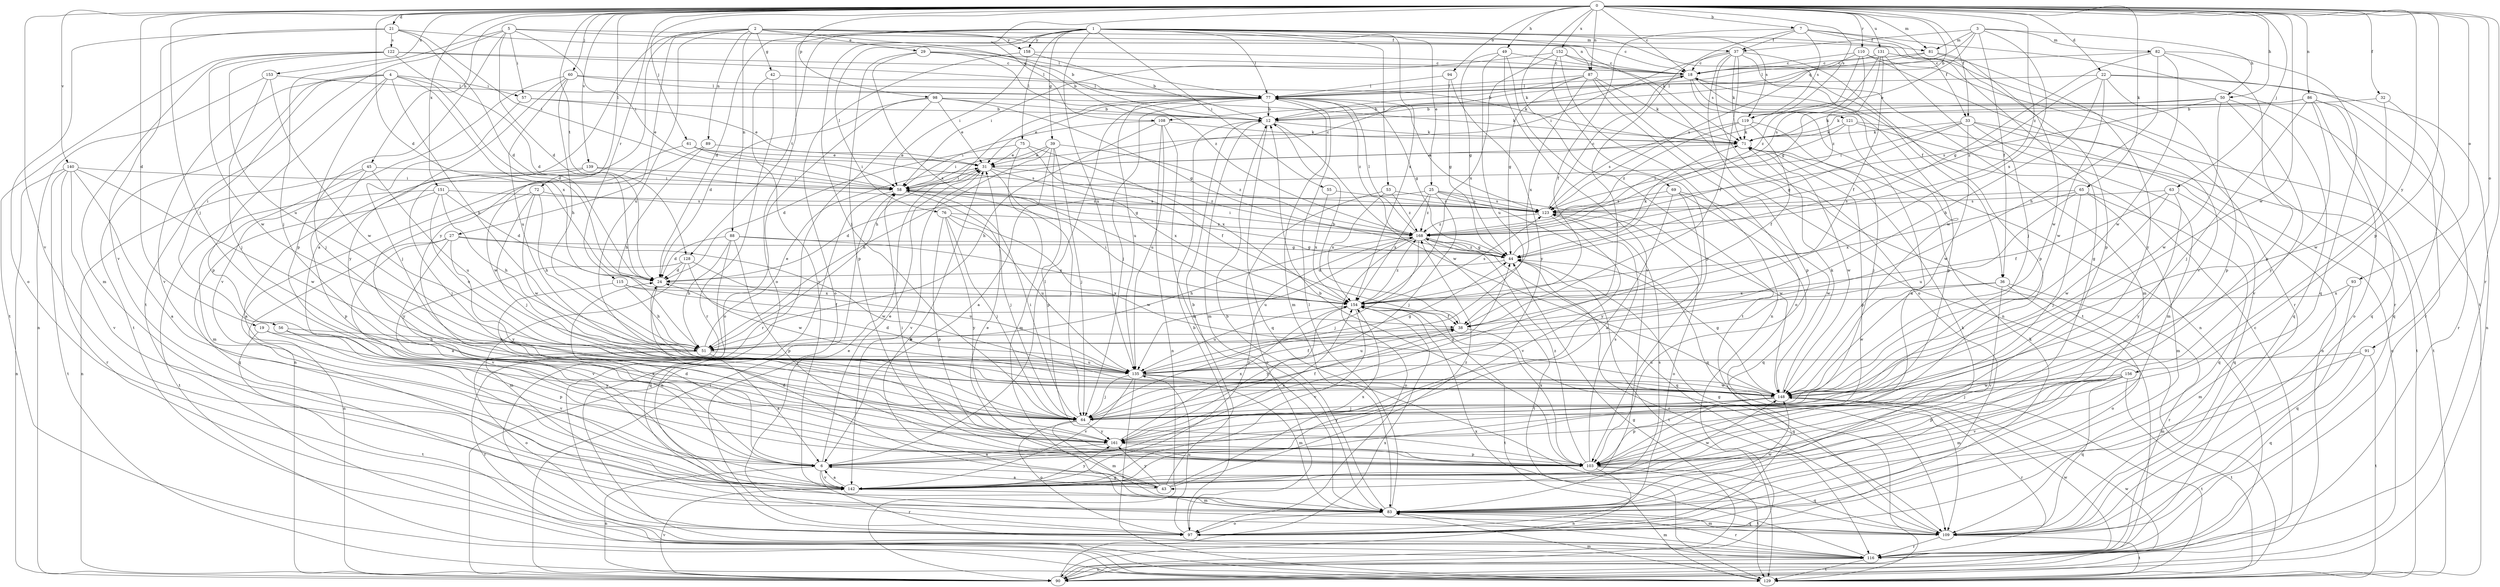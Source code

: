 strict digraph  {
0;
1;
2;
3;
4;
5;
6;
7;
12;
18;
19;
21;
22;
24;
25;
27;
29;
31;
32;
33;
36;
37;
38;
39;
42;
43;
44;
45;
49;
50;
51;
53;
55;
56;
57;
58;
60;
61;
63;
64;
65;
69;
71;
72;
75;
76;
77;
81;
82;
83;
86;
87;
88;
89;
90;
91;
93;
94;
97;
98;
103;
108;
109;
110;
115;
116;
119;
121;
122;
123;
128;
129;
131;
135;
139;
140;
142;
148;
151;
152;
153;
154;
156;
158;
161;
168;
0 -> 7  [label=b];
0 -> 12  [label=b];
0 -> 18  [label=c];
0 -> 19  [label=d];
0 -> 21  [label=d];
0 -> 22  [label=d];
0 -> 24  [label=d];
0 -> 32  [label=f];
0 -> 33  [label=f];
0 -> 45  [label=h];
0 -> 49  [label=h];
0 -> 50  [label=h];
0 -> 60  [label=j];
0 -> 61  [label=j];
0 -> 63  [label=j];
0 -> 64  [label=j];
0 -> 65  [label=k];
0 -> 69  [label=k];
0 -> 72  [label=l];
0 -> 81  [label=m];
0 -> 86  [label=n];
0 -> 87  [label=n];
0 -> 91  [label=o];
0 -> 93  [label=o];
0 -> 94  [label=o];
0 -> 98  [label=p];
0 -> 103  [label=p];
0 -> 108  [label=q];
0 -> 110  [label=r];
0 -> 115  [label=r];
0 -> 116  [label=r];
0 -> 119  [label=s];
0 -> 128  [label=t];
0 -> 131  [label=u];
0 -> 139  [label=v];
0 -> 140  [label=v];
0 -> 142  [label=v];
0 -> 148  [label=w];
0 -> 151  [label=x];
0 -> 152  [label=x];
0 -> 153  [label=x];
0 -> 156  [label=y];
0 -> 168  [label=z];
1 -> 24  [label=d];
1 -> 25  [label=e];
1 -> 33  [label=f];
1 -> 36  [label=f];
1 -> 39  [label=g];
1 -> 53  [label=i];
1 -> 55  [label=i];
1 -> 64  [label=j];
1 -> 71  [label=k];
1 -> 75  [label=l];
1 -> 76  [label=l];
1 -> 77  [label=l];
1 -> 97  [label=o];
1 -> 119  [label=s];
1 -> 128  [label=t];
1 -> 135  [label=u];
1 -> 154  [label=x];
1 -> 158  [label=y];
2 -> 6  [label=a];
2 -> 12  [label=b];
2 -> 27  [label=e];
2 -> 29  [label=e];
2 -> 42  [label=g];
2 -> 81  [label=m];
2 -> 87  [label=n];
2 -> 88  [label=n];
2 -> 89  [label=n];
2 -> 135  [label=u];
2 -> 158  [label=y];
2 -> 161  [label=y];
3 -> 31  [label=e];
3 -> 36  [label=f];
3 -> 37  [label=f];
3 -> 50  [label=h];
3 -> 81  [label=m];
3 -> 82  [label=m];
3 -> 108  [label=q];
3 -> 154  [label=x];
4 -> 24  [label=d];
4 -> 51  [label=h];
4 -> 56  [label=i];
4 -> 57  [label=i];
4 -> 64  [label=j];
4 -> 103  [label=p];
4 -> 129  [label=t];
4 -> 142  [label=v];
4 -> 154  [label=x];
5 -> 18  [label=c];
5 -> 24  [label=d];
5 -> 37  [label=f];
5 -> 57  [label=i];
5 -> 58  [label=i];
5 -> 64  [label=j];
5 -> 103  [label=p];
5 -> 129  [label=t];
6 -> 24  [label=d];
6 -> 31  [label=e];
6 -> 43  [label=g];
6 -> 77  [label=l];
6 -> 90  [label=n];
6 -> 116  [label=r];
6 -> 142  [label=v];
6 -> 154  [label=x];
7 -> 37  [label=f];
7 -> 38  [label=f];
7 -> 43  [label=g];
7 -> 64  [label=j];
7 -> 103  [label=p];
7 -> 119  [label=s];
7 -> 129  [label=t];
12 -> 71  [label=k];
12 -> 83  [label=m];
12 -> 109  [label=q];
12 -> 148  [label=w];
18 -> 77  [label=l];
18 -> 83  [label=m];
18 -> 90  [label=n];
18 -> 103  [label=p];
18 -> 121  [label=s];
19 -> 51  [label=h];
19 -> 129  [label=t];
19 -> 161  [label=y];
21 -> 24  [label=d];
21 -> 58  [label=i];
21 -> 77  [label=l];
21 -> 97  [label=o];
21 -> 122  [label=s];
21 -> 142  [label=v];
22 -> 51  [label=h];
22 -> 77  [label=l];
22 -> 90  [label=n];
22 -> 103  [label=p];
22 -> 116  [label=r];
22 -> 148  [label=w];
22 -> 168  [label=z];
24 -> 154  [label=x];
24 -> 161  [label=y];
25 -> 24  [label=d];
25 -> 64  [label=j];
25 -> 109  [label=q];
25 -> 123  [label=s];
25 -> 148  [label=w];
25 -> 154  [label=x];
25 -> 168  [label=z];
27 -> 6  [label=a];
27 -> 44  [label=g];
27 -> 90  [label=n];
27 -> 142  [label=v];
27 -> 148  [label=w];
27 -> 161  [label=y];
29 -> 12  [label=b];
29 -> 18  [label=c];
29 -> 103  [label=p];
29 -> 154  [label=x];
29 -> 168  [label=z];
31 -> 58  [label=i];
31 -> 64  [label=j];
31 -> 142  [label=v];
31 -> 154  [label=x];
31 -> 168  [label=z];
32 -> 12  [label=b];
32 -> 109  [label=q];
32 -> 148  [label=w];
33 -> 44  [label=g];
33 -> 58  [label=i];
33 -> 71  [label=k];
33 -> 83  [label=m];
33 -> 90  [label=n];
33 -> 129  [label=t];
33 -> 148  [label=w];
36 -> 97  [label=o];
36 -> 116  [label=r];
36 -> 142  [label=v];
36 -> 148  [label=w];
36 -> 154  [label=x];
37 -> 18  [label=c];
37 -> 38  [label=f];
37 -> 58  [label=i];
37 -> 71  [label=k];
37 -> 90  [label=n];
37 -> 97  [label=o];
37 -> 103  [label=p];
37 -> 148  [label=w];
38 -> 12  [label=b];
38 -> 51  [label=h];
38 -> 109  [label=q];
38 -> 135  [label=u];
39 -> 6  [label=a];
39 -> 31  [label=e];
39 -> 51  [label=h];
39 -> 58  [label=i];
39 -> 64  [label=j];
39 -> 103  [label=p];
39 -> 168  [label=z];
42 -> 77  [label=l];
42 -> 116  [label=r];
42 -> 142  [label=v];
43 -> 6  [label=a];
43 -> 12  [label=b];
43 -> 24  [label=d];
43 -> 31  [label=e];
43 -> 154  [label=x];
43 -> 161  [label=y];
43 -> 168  [label=z];
44 -> 24  [label=d];
44 -> 71  [label=k];
44 -> 116  [label=r];
44 -> 129  [label=t];
44 -> 168  [label=z];
45 -> 58  [label=i];
45 -> 83  [label=m];
45 -> 90  [label=n];
45 -> 103  [label=p];
45 -> 135  [label=u];
49 -> 18  [label=c];
49 -> 44  [label=g];
49 -> 129  [label=t];
49 -> 135  [label=u];
49 -> 142  [label=v];
50 -> 12  [label=b];
50 -> 71  [label=k];
50 -> 109  [label=q];
50 -> 123  [label=s];
50 -> 142  [label=v];
50 -> 148  [label=w];
51 -> 6  [label=a];
51 -> 31  [label=e];
51 -> 97  [label=o];
51 -> 116  [label=r];
51 -> 135  [label=u];
53 -> 97  [label=o];
53 -> 123  [label=s];
53 -> 154  [label=x];
53 -> 168  [label=z];
55 -> 123  [label=s];
55 -> 154  [label=x];
56 -> 51  [label=h];
56 -> 103  [label=p];
56 -> 142  [label=v];
57 -> 12  [label=b];
57 -> 31  [label=e];
57 -> 64  [label=j];
58 -> 18  [label=c];
58 -> 64  [label=j];
58 -> 90  [label=n];
58 -> 123  [label=s];
60 -> 51  [label=h];
60 -> 71  [label=k];
60 -> 77  [label=l];
60 -> 135  [label=u];
60 -> 142  [label=v];
60 -> 161  [label=y];
61 -> 31  [label=e];
61 -> 58  [label=i];
61 -> 123  [label=s];
61 -> 148  [label=w];
63 -> 38  [label=f];
63 -> 109  [label=q];
63 -> 123  [label=s];
63 -> 148  [label=w];
63 -> 161  [label=y];
64 -> 38  [label=f];
64 -> 44  [label=g];
64 -> 58  [label=i];
64 -> 83  [label=m];
64 -> 97  [label=o];
64 -> 161  [label=y];
65 -> 64  [label=j];
65 -> 83  [label=m];
65 -> 109  [label=q];
65 -> 123  [label=s];
65 -> 135  [label=u];
65 -> 154  [label=x];
69 -> 6  [label=a];
69 -> 109  [label=q];
69 -> 123  [label=s];
69 -> 148  [label=w];
69 -> 161  [label=y];
71 -> 31  [label=e];
71 -> 103  [label=p];
71 -> 148  [label=w];
72 -> 51  [label=h];
72 -> 64  [label=j];
72 -> 123  [label=s];
72 -> 148  [label=w];
72 -> 161  [label=y];
75 -> 24  [label=d];
75 -> 31  [label=e];
75 -> 38  [label=f];
75 -> 83  [label=m];
75 -> 154  [label=x];
76 -> 64  [label=j];
76 -> 103  [label=p];
76 -> 135  [label=u];
76 -> 148  [label=w];
76 -> 161  [label=y];
76 -> 168  [label=z];
77 -> 12  [label=b];
77 -> 31  [label=e];
77 -> 44  [label=g];
77 -> 51  [label=h];
77 -> 64  [label=j];
77 -> 83  [label=m];
77 -> 123  [label=s];
77 -> 135  [label=u];
77 -> 168  [label=z];
81 -> 18  [label=c];
81 -> 77  [label=l];
81 -> 148  [label=w];
81 -> 161  [label=y];
82 -> 18  [label=c];
82 -> 44  [label=g];
82 -> 51  [label=h];
82 -> 103  [label=p];
82 -> 109  [label=q];
82 -> 148  [label=w];
83 -> 12  [label=b];
83 -> 31  [label=e];
83 -> 71  [label=k];
83 -> 77  [label=l];
83 -> 97  [label=o];
83 -> 109  [label=q];
83 -> 116  [label=r];
83 -> 123  [label=s];
83 -> 148  [label=w];
86 -> 12  [label=b];
86 -> 64  [label=j];
86 -> 71  [label=k];
86 -> 97  [label=o];
86 -> 109  [label=q];
86 -> 116  [label=r];
86 -> 161  [label=y];
87 -> 12  [label=b];
87 -> 44  [label=g];
87 -> 71  [label=k];
87 -> 77  [label=l];
87 -> 97  [label=o];
87 -> 103  [label=p];
87 -> 154  [label=x];
88 -> 24  [label=d];
88 -> 44  [label=g];
88 -> 51  [label=h];
88 -> 103  [label=p];
88 -> 109  [label=q];
88 -> 154  [label=x];
89 -> 31  [label=e];
89 -> 51  [label=h];
89 -> 90  [label=n];
90 -> 18  [label=c];
90 -> 44  [label=g];
90 -> 58  [label=i];
90 -> 142  [label=v];
90 -> 148  [label=w];
90 -> 154  [label=x];
91 -> 83  [label=m];
91 -> 109  [label=q];
91 -> 129  [label=t];
91 -> 135  [label=u];
93 -> 83  [label=m];
93 -> 109  [label=q];
93 -> 154  [label=x];
94 -> 44  [label=g];
94 -> 77  [label=l];
94 -> 161  [label=y];
97 -> 12  [label=b];
97 -> 31  [label=e];
97 -> 71  [label=k];
97 -> 135  [label=u];
98 -> 12  [label=b];
98 -> 24  [label=d];
98 -> 31  [label=e];
98 -> 44  [label=g];
98 -> 71  [label=k];
98 -> 97  [label=o];
98 -> 116  [label=r];
103 -> 12  [label=b];
103 -> 58  [label=i];
103 -> 90  [label=n];
103 -> 109  [label=q];
103 -> 123  [label=s];
103 -> 129  [label=t];
103 -> 154  [label=x];
103 -> 168  [label=z];
108 -> 51  [label=h];
108 -> 58  [label=i];
108 -> 71  [label=k];
108 -> 83  [label=m];
108 -> 90  [label=n];
108 -> 135  [label=u];
109 -> 44  [label=g];
109 -> 83  [label=m];
109 -> 116  [label=r];
109 -> 129  [label=t];
110 -> 18  [label=c];
110 -> 44  [label=g];
110 -> 116  [label=r];
110 -> 123  [label=s];
110 -> 142  [label=v];
110 -> 168  [label=z];
115 -> 6  [label=a];
115 -> 38  [label=f];
115 -> 51  [label=h];
115 -> 154  [label=x];
116 -> 83  [label=m];
116 -> 90  [label=n];
116 -> 129  [label=t];
116 -> 148  [label=w];
116 -> 154  [label=x];
119 -> 38  [label=f];
119 -> 64  [label=j];
119 -> 71  [label=k];
119 -> 123  [label=s];
119 -> 168  [label=z];
121 -> 6  [label=a];
121 -> 71  [label=k];
121 -> 90  [label=n];
121 -> 129  [label=t];
121 -> 168  [label=z];
122 -> 18  [label=c];
122 -> 24  [label=d];
122 -> 77  [label=l];
122 -> 83  [label=m];
122 -> 129  [label=t];
122 -> 135  [label=u];
122 -> 148  [label=w];
123 -> 18  [label=c];
123 -> 97  [label=o];
123 -> 142  [label=v];
123 -> 168  [label=z];
128 -> 24  [label=d];
128 -> 83  [label=m];
128 -> 135  [label=u];
128 -> 142  [label=v];
128 -> 148  [label=w];
129 -> 83  [label=m];
131 -> 18  [label=c];
131 -> 38  [label=f];
131 -> 64  [label=j];
131 -> 116  [label=r];
131 -> 123  [label=s];
131 -> 168  [label=z];
135 -> 24  [label=d];
135 -> 38  [label=f];
135 -> 44  [label=g];
135 -> 64  [label=j];
135 -> 83  [label=m];
135 -> 129  [label=t];
135 -> 142  [label=v];
135 -> 148  [label=w];
139 -> 6  [label=a];
139 -> 44  [label=g];
139 -> 58  [label=i];
139 -> 64  [label=j];
140 -> 6  [label=a];
140 -> 58  [label=i];
140 -> 90  [label=n];
140 -> 116  [label=r];
140 -> 129  [label=t];
140 -> 142  [label=v];
140 -> 148  [label=w];
142 -> 6  [label=a];
142 -> 83  [label=m];
142 -> 148  [label=w];
142 -> 161  [label=y];
142 -> 168  [label=z];
148 -> 44  [label=g];
148 -> 64  [label=j];
148 -> 71  [label=k];
148 -> 103  [label=p];
148 -> 116  [label=r];
148 -> 129  [label=t];
148 -> 161  [label=y];
151 -> 24  [label=d];
151 -> 51  [label=h];
151 -> 109  [label=q];
151 -> 123  [label=s];
151 -> 129  [label=t];
151 -> 135  [label=u];
152 -> 18  [label=c];
152 -> 58  [label=i];
152 -> 90  [label=n];
152 -> 103  [label=p];
152 -> 129  [label=t];
152 -> 154  [label=x];
153 -> 64  [label=j];
153 -> 77  [label=l];
153 -> 90  [label=n];
153 -> 148  [label=w];
154 -> 38  [label=f];
154 -> 58  [label=i];
154 -> 123  [label=s];
154 -> 129  [label=t];
154 -> 135  [label=u];
154 -> 142  [label=v];
154 -> 161  [label=y];
154 -> 168  [label=z];
156 -> 64  [label=j];
156 -> 83  [label=m];
156 -> 103  [label=p];
156 -> 109  [label=q];
156 -> 129  [label=t];
156 -> 142  [label=v];
156 -> 148  [label=w];
158 -> 12  [label=b];
158 -> 18  [label=c];
158 -> 58  [label=i];
158 -> 97  [label=o];
161 -> 6  [label=a];
161 -> 103  [label=p];
161 -> 154  [label=x];
168 -> 44  [label=g];
168 -> 51  [label=h];
168 -> 58  [label=i];
168 -> 64  [label=j];
168 -> 77  [label=l];
168 -> 97  [label=o];
168 -> 109  [label=q];
168 -> 129  [label=t];
168 -> 135  [label=u];
}
